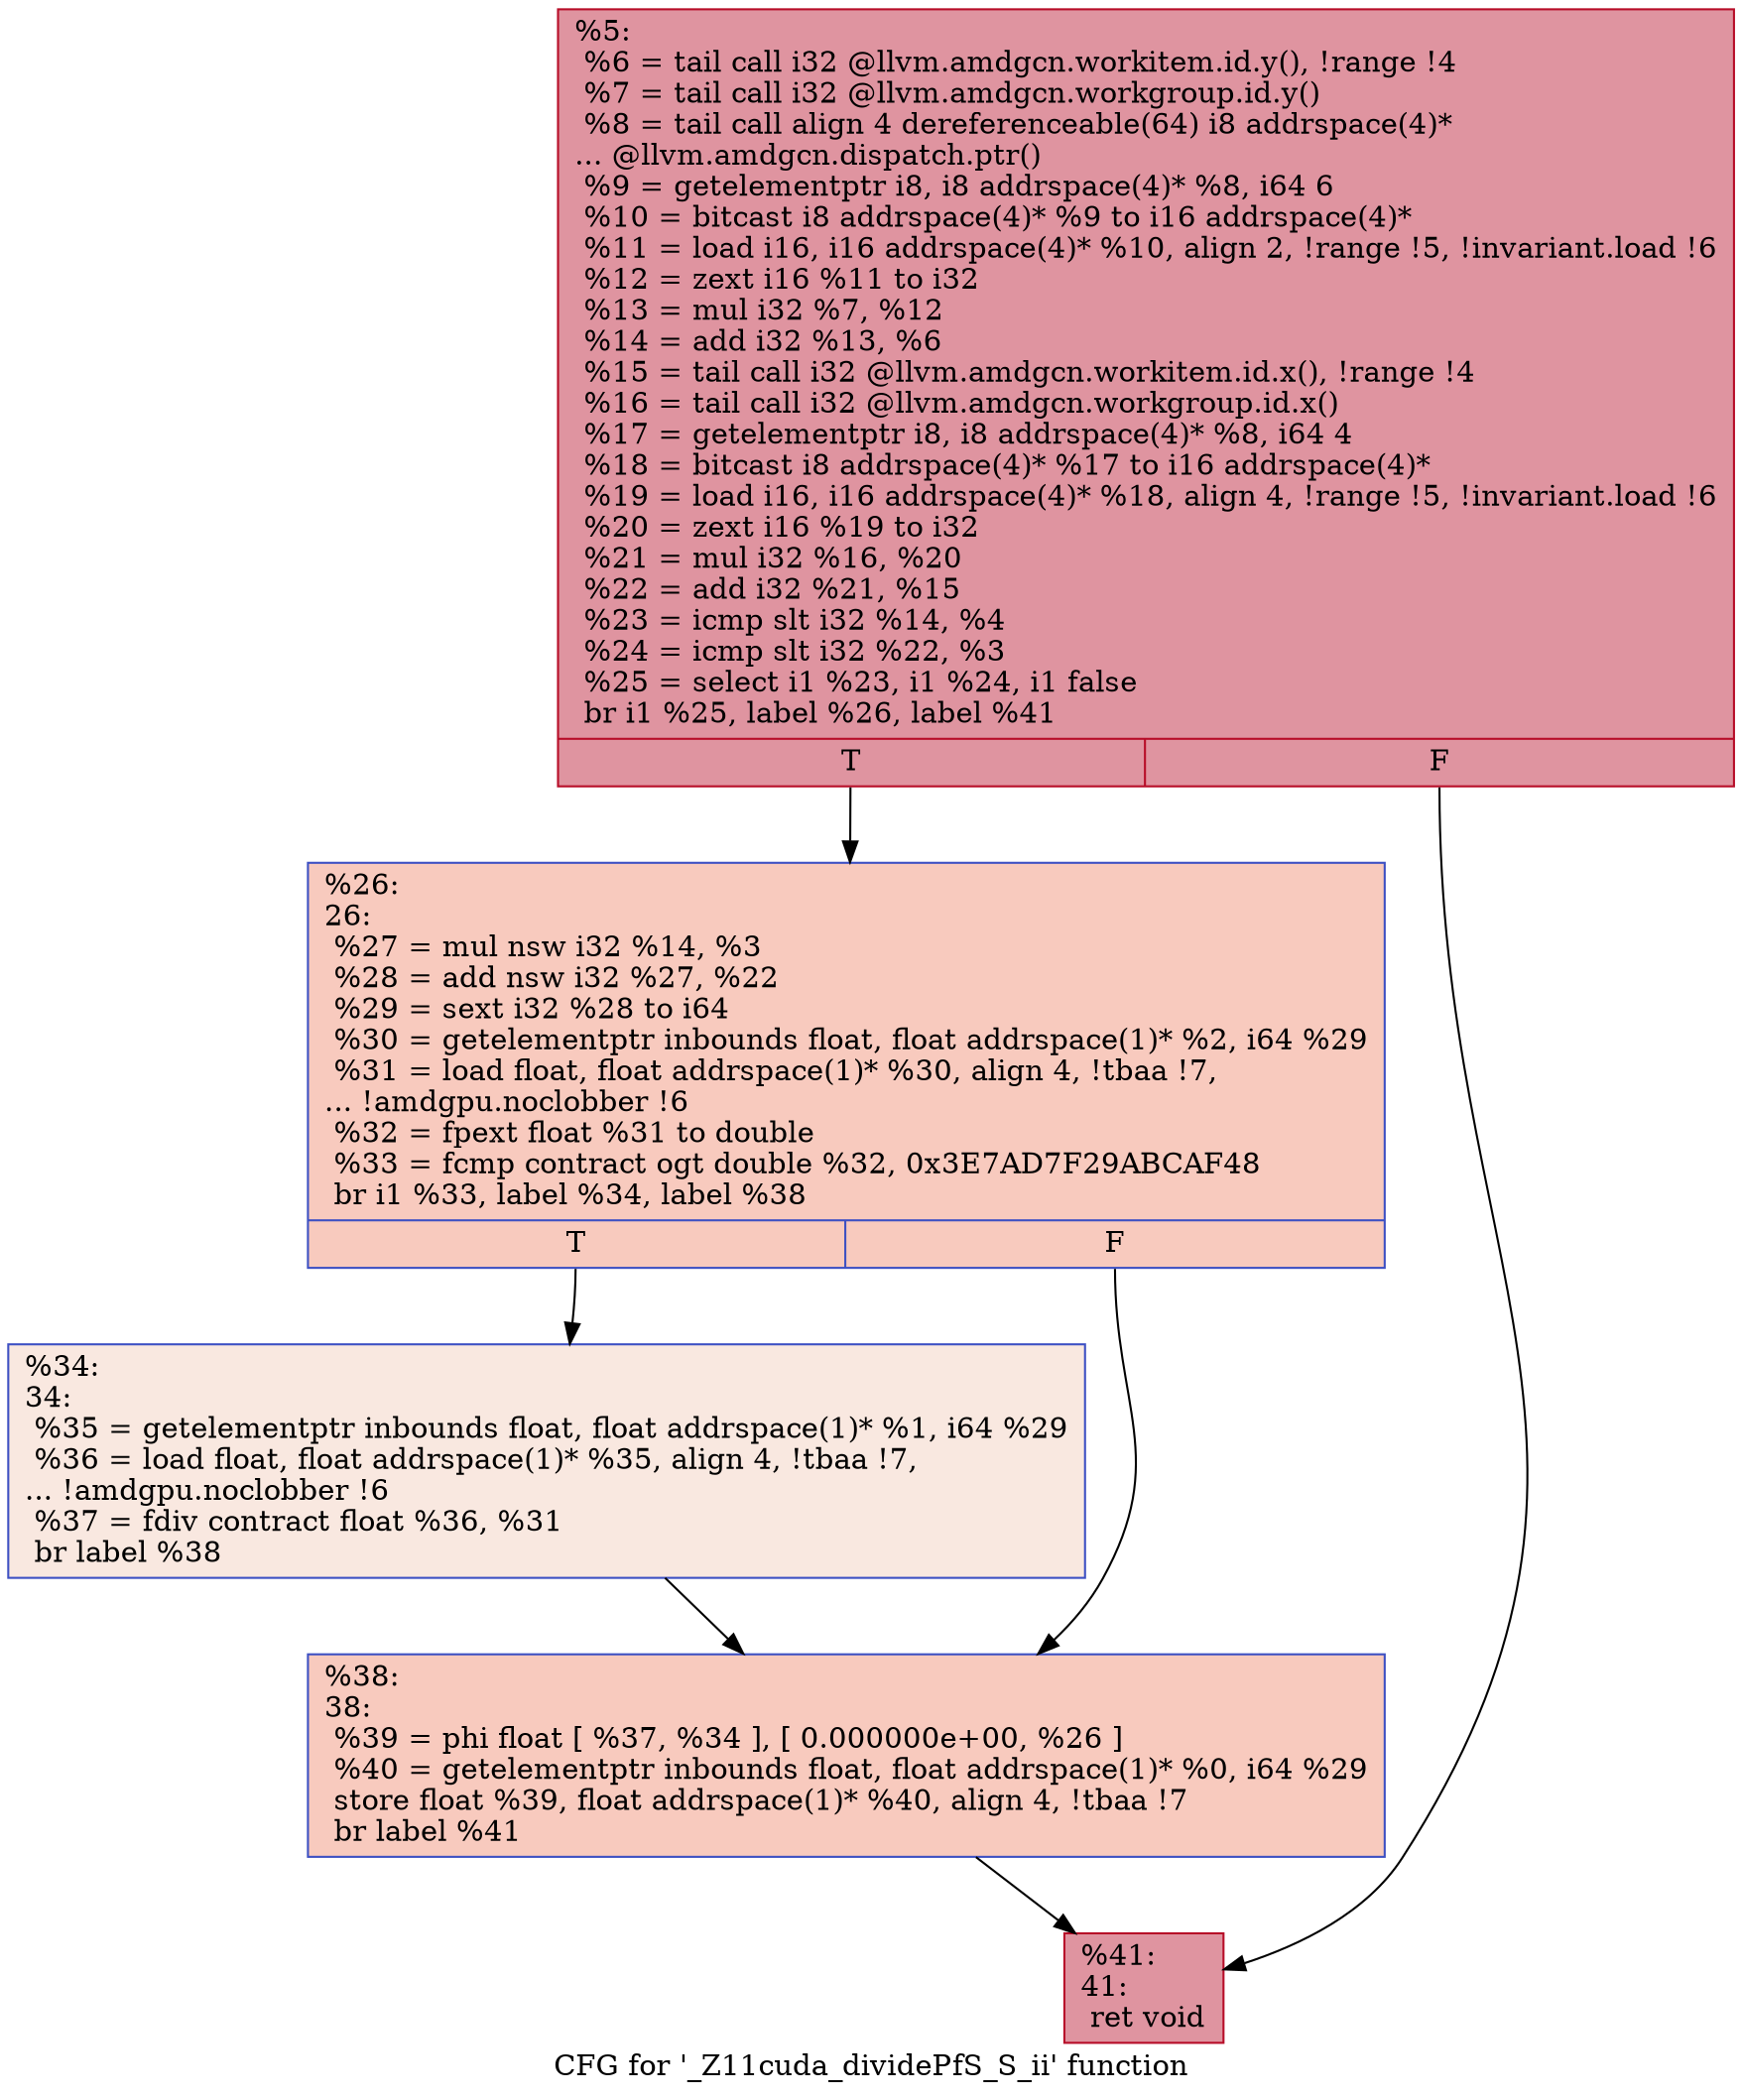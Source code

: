 digraph "CFG for '_Z11cuda_dividePfS_S_ii' function" {
	label="CFG for '_Z11cuda_dividePfS_S_ii' function";

	Node0x64ec5c0 [shape=record,color="#b70d28ff", style=filled, fillcolor="#b70d2870",label="{%5:\l  %6 = tail call i32 @llvm.amdgcn.workitem.id.y(), !range !4\l  %7 = tail call i32 @llvm.amdgcn.workgroup.id.y()\l  %8 = tail call align 4 dereferenceable(64) i8 addrspace(4)*\l... @llvm.amdgcn.dispatch.ptr()\l  %9 = getelementptr i8, i8 addrspace(4)* %8, i64 6\l  %10 = bitcast i8 addrspace(4)* %9 to i16 addrspace(4)*\l  %11 = load i16, i16 addrspace(4)* %10, align 2, !range !5, !invariant.load !6\l  %12 = zext i16 %11 to i32\l  %13 = mul i32 %7, %12\l  %14 = add i32 %13, %6\l  %15 = tail call i32 @llvm.amdgcn.workitem.id.x(), !range !4\l  %16 = tail call i32 @llvm.amdgcn.workgroup.id.x()\l  %17 = getelementptr i8, i8 addrspace(4)* %8, i64 4\l  %18 = bitcast i8 addrspace(4)* %17 to i16 addrspace(4)*\l  %19 = load i16, i16 addrspace(4)* %18, align 4, !range !5, !invariant.load !6\l  %20 = zext i16 %19 to i32\l  %21 = mul i32 %16, %20\l  %22 = add i32 %21, %15\l  %23 = icmp slt i32 %14, %4\l  %24 = icmp slt i32 %22, %3\l  %25 = select i1 %23, i1 %24, i1 false\l  br i1 %25, label %26, label %41\l|{<s0>T|<s1>F}}"];
	Node0x64ec5c0:s0 -> Node0x64f0020;
	Node0x64ec5c0:s1 -> Node0x64f00b0;
	Node0x64f0020 [shape=record,color="#3d50c3ff", style=filled, fillcolor="#ef886b70",label="{%26:\l26:                                               \l  %27 = mul nsw i32 %14, %3\l  %28 = add nsw i32 %27, %22\l  %29 = sext i32 %28 to i64\l  %30 = getelementptr inbounds float, float addrspace(1)* %2, i64 %29\l  %31 = load float, float addrspace(1)* %30, align 4, !tbaa !7,\l... !amdgpu.noclobber !6\l  %32 = fpext float %31 to double\l  %33 = fcmp contract ogt double %32, 0x3E7AD7F29ABCAF48\l  br i1 %33, label %34, label %38\l|{<s0>T|<s1>F}}"];
	Node0x64f0020:s0 -> Node0x64f12d0;
	Node0x64f0020:s1 -> Node0x64f1320;
	Node0x64f12d0 [shape=record,color="#3d50c3ff", style=filled, fillcolor="#f1ccb870",label="{%34:\l34:                                               \l  %35 = getelementptr inbounds float, float addrspace(1)* %1, i64 %29\l  %36 = load float, float addrspace(1)* %35, align 4, !tbaa !7,\l... !amdgpu.noclobber !6\l  %37 = fdiv contract float %36, %31\l  br label %38\l}"];
	Node0x64f12d0 -> Node0x64f1320;
	Node0x64f1320 [shape=record,color="#3d50c3ff", style=filled, fillcolor="#ef886b70",label="{%38:\l38:                                               \l  %39 = phi float [ %37, %34 ], [ 0.000000e+00, %26 ]\l  %40 = getelementptr inbounds float, float addrspace(1)* %0, i64 %29\l  store float %39, float addrspace(1)* %40, align 4, !tbaa !7\l  br label %41\l}"];
	Node0x64f1320 -> Node0x64f00b0;
	Node0x64f00b0 [shape=record,color="#b70d28ff", style=filled, fillcolor="#b70d2870",label="{%41:\l41:                                               \l  ret void\l}"];
}
